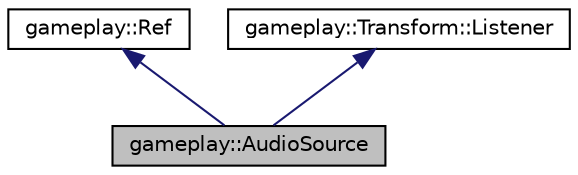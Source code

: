 digraph G
{
  edge [fontname="Helvetica",fontsize="10",labelfontname="Helvetica",labelfontsize="10"];
  node [fontname="Helvetica",fontsize="10",shape=record];
  Node1 [label="gameplay::AudioSource",height=0.2,width=0.4,color="black", fillcolor="grey75", style="filled" fontcolor="black"];
  Node2 -> Node1 [dir="back",color="midnightblue",fontsize="10",style="solid",fontname="Helvetica"];
  Node2 [label="gameplay::Ref",height=0.2,width=0.4,color="black", fillcolor="white", style="filled",URL="$classgameplay_1_1_ref.html"];
  Node3 -> Node1 [dir="back",color="midnightblue",fontsize="10",style="solid",fontname="Helvetica"];
  Node3 [label="gameplay::Transform::Listener",height=0.2,width=0.4,color="black", fillcolor="white", style="filled",URL="$classgameplay_1_1_transform_1_1_listener.html"];
}
